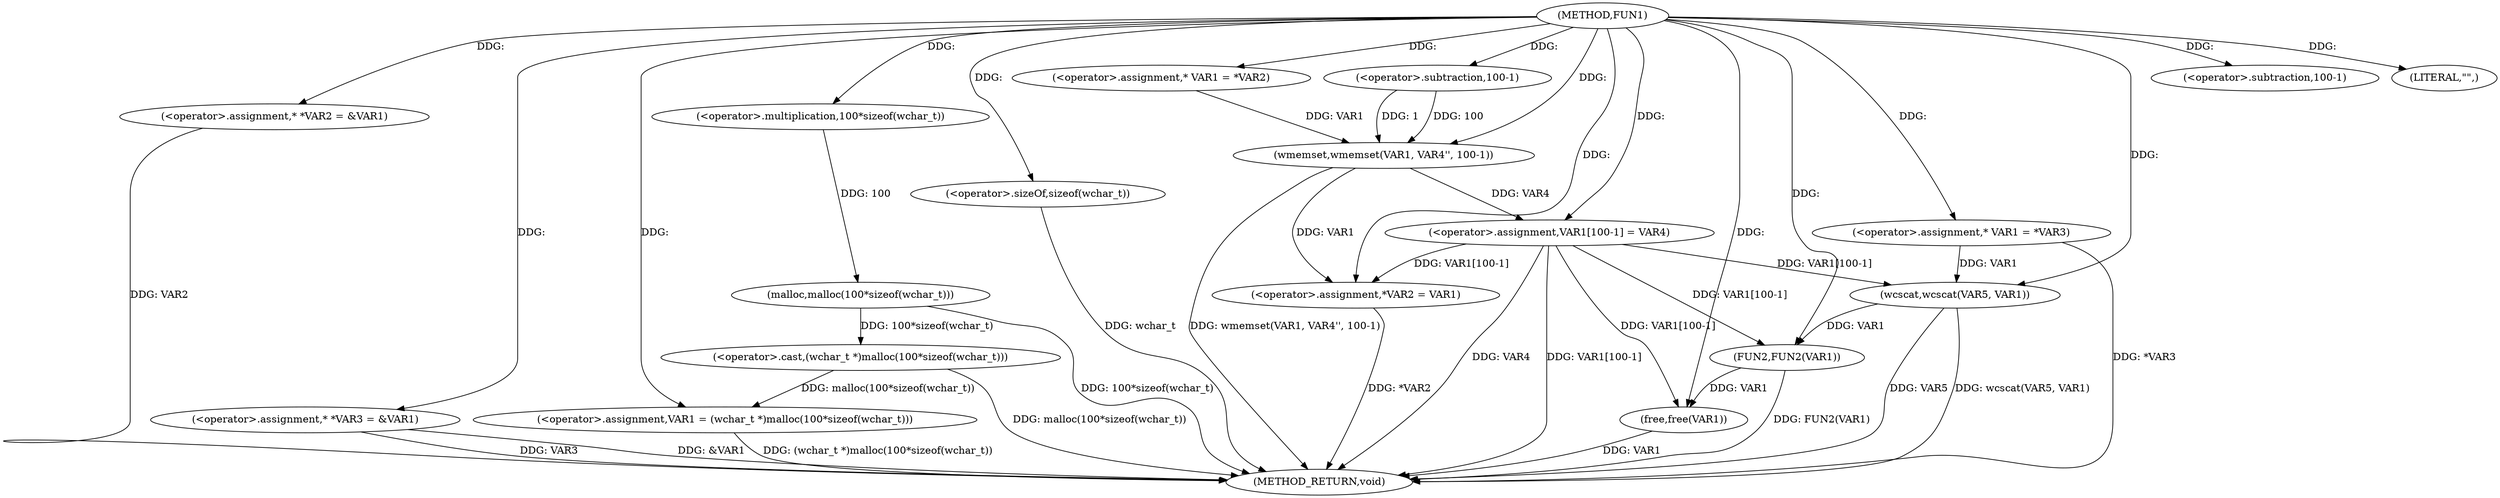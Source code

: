 digraph FUN1 {  
"1000100" [label = "(METHOD,FUN1)" ]
"1000160" [label = "(METHOD_RETURN,void)" ]
"1000104" [label = "(<operator>.assignment,* *VAR2 = &VAR1)" ]
"1000109" [label = "(<operator>.assignment,* *VAR3 = &VAR1)" ]
"1000113" [label = "(<operator>.assignment,VAR1 = (wchar_t *)malloc(100*sizeof(wchar_t)))" ]
"1000115" [label = "(<operator>.cast,(wchar_t *)malloc(100*sizeof(wchar_t)))" ]
"1000117" [label = "(malloc,malloc(100*sizeof(wchar_t)))" ]
"1000118" [label = "(<operator>.multiplication,100*sizeof(wchar_t))" ]
"1000120" [label = "(<operator>.sizeOf,sizeof(wchar_t))" ]
"1000124" [label = "(<operator>.assignment,* VAR1 = *VAR2)" ]
"1000128" [label = "(wmemset,wmemset(VAR1, VAR4'', 100-1))" ]
"1000131" [label = "(<operator>.subtraction,100-1)" ]
"1000134" [label = "(<operator>.assignment,VAR1[100-1] = VAR4)" ]
"1000137" [label = "(<operator>.subtraction,100-1)" ]
"1000141" [label = "(<operator>.assignment,*VAR2 = VAR1)" ]
"1000147" [label = "(<operator>.assignment,* VAR1 = *VAR3)" ]
"1000152" [label = "(LITERAL,\"\",)" ]
"1000153" [label = "(wcscat,wcscat(VAR5, VAR1))" ]
"1000156" [label = "(FUN2,FUN2(VAR1))" ]
"1000158" [label = "(free,free(VAR1))" ]
  "1000141" -> "1000160"  [ label = "DDG: *VAR2"] 
  "1000104" -> "1000160"  [ label = "DDG: VAR2"] 
  "1000134" -> "1000160"  [ label = "DDG: VAR4"] 
  "1000147" -> "1000160"  [ label = "DDG: *VAR3"] 
  "1000153" -> "1000160"  [ label = "DDG: wcscat(VAR5, VAR1)"] 
  "1000117" -> "1000160"  [ label = "DDG: 100*sizeof(wchar_t)"] 
  "1000153" -> "1000160"  [ label = "DDG: VAR5"] 
  "1000158" -> "1000160"  [ label = "DDG: VAR1"] 
  "1000115" -> "1000160"  [ label = "DDG: malloc(100*sizeof(wchar_t))"] 
  "1000113" -> "1000160"  [ label = "DDG: (wchar_t *)malloc(100*sizeof(wchar_t))"] 
  "1000120" -> "1000160"  [ label = "DDG: wchar_t"] 
  "1000134" -> "1000160"  [ label = "DDG: VAR1[100-1]"] 
  "1000109" -> "1000160"  [ label = "DDG: VAR3"] 
  "1000128" -> "1000160"  [ label = "DDG: wmemset(VAR1, VAR4'', 100-1)"] 
  "1000156" -> "1000160"  [ label = "DDG: FUN2(VAR1)"] 
  "1000109" -> "1000160"  [ label = "DDG: &VAR1"] 
  "1000100" -> "1000104"  [ label = "DDG: "] 
  "1000100" -> "1000109"  [ label = "DDG: "] 
  "1000115" -> "1000113"  [ label = "DDG: malloc(100*sizeof(wchar_t))"] 
  "1000100" -> "1000113"  [ label = "DDG: "] 
  "1000117" -> "1000115"  [ label = "DDG: 100*sizeof(wchar_t)"] 
  "1000118" -> "1000117"  [ label = "DDG: 100"] 
  "1000100" -> "1000118"  [ label = "DDG: "] 
  "1000100" -> "1000120"  [ label = "DDG: "] 
  "1000100" -> "1000124"  [ label = "DDG: "] 
  "1000124" -> "1000128"  [ label = "DDG: VAR1"] 
  "1000100" -> "1000128"  [ label = "DDG: "] 
  "1000131" -> "1000128"  [ label = "DDG: 100"] 
  "1000131" -> "1000128"  [ label = "DDG: 1"] 
  "1000100" -> "1000131"  [ label = "DDG: "] 
  "1000128" -> "1000134"  [ label = "DDG: VAR4"] 
  "1000100" -> "1000134"  [ label = "DDG: "] 
  "1000100" -> "1000137"  [ label = "DDG: "] 
  "1000128" -> "1000141"  [ label = "DDG: VAR1"] 
  "1000134" -> "1000141"  [ label = "DDG: VAR1[100-1]"] 
  "1000100" -> "1000141"  [ label = "DDG: "] 
  "1000100" -> "1000147"  [ label = "DDG: "] 
  "1000100" -> "1000152"  [ label = "DDG: "] 
  "1000100" -> "1000153"  [ label = "DDG: "] 
  "1000147" -> "1000153"  [ label = "DDG: VAR1"] 
  "1000134" -> "1000153"  [ label = "DDG: VAR1[100-1]"] 
  "1000153" -> "1000156"  [ label = "DDG: VAR1"] 
  "1000134" -> "1000156"  [ label = "DDG: VAR1[100-1]"] 
  "1000100" -> "1000156"  [ label = "DDG: "] 
  "1000156" -> "1000158"  [ label = "DDG: VAR1"] 
  "1000134" -> "1000158"  [ label = "DDG: VAR1[100-1]"] 
  "1000100" -> "1000158"  [ label = "DDG: "] 
}
